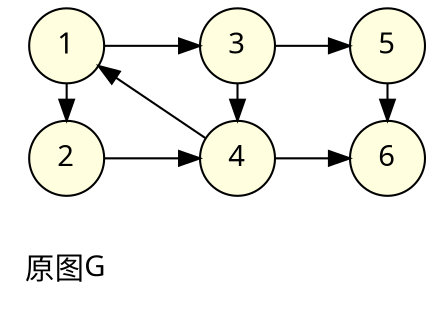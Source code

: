 
digraph G {

    edge [fontname="FangSong"];
    node [fontname="FangSong"];

    0[label="原图G",shape=plaintext];
    node [style=filled,shape=circle,color="black",fillcolor= "lightyellow"];
    rankdir=LR;

    1;
    2;
    3;
    4;
    5;
    6;

    1->2;
    1->3;
    3->5;
    5->6;
    4->6;
    3->4;
    4->1;
    2->4;

    {rank=same;1;2};
    {rank=same;3;4};
    {rank=same;5;6};
}
